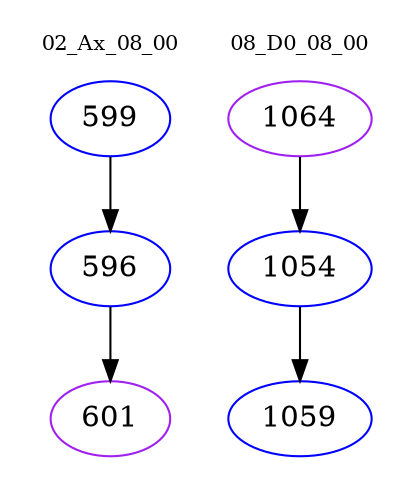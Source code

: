 digraph{
subgraph cluster_0 {
color = white
label = "02_Ax_08_00";
fontsize=10;
T0_599 [label="599", color="blue"]
T0_599 -> T0_596 [color="black"]
T0_596 [label="596", color="blue"]
T0_596 -> T0_601 [color="black"]
T0_601 [label="601", color="purple"]
}
subgraph cluster_1 {
color = white
label = "08_D0_08_00";
fontsize=10;
T1_1064 [label="1064", color="purple"]
T1_1064 -> T1_1054 [color="black"]
T1_1054 [label="1054", color="blue"]
T1_1054 -> T1_1059 [color="black"]
T1_1059 [label="1059", color="blue"]
}
}
